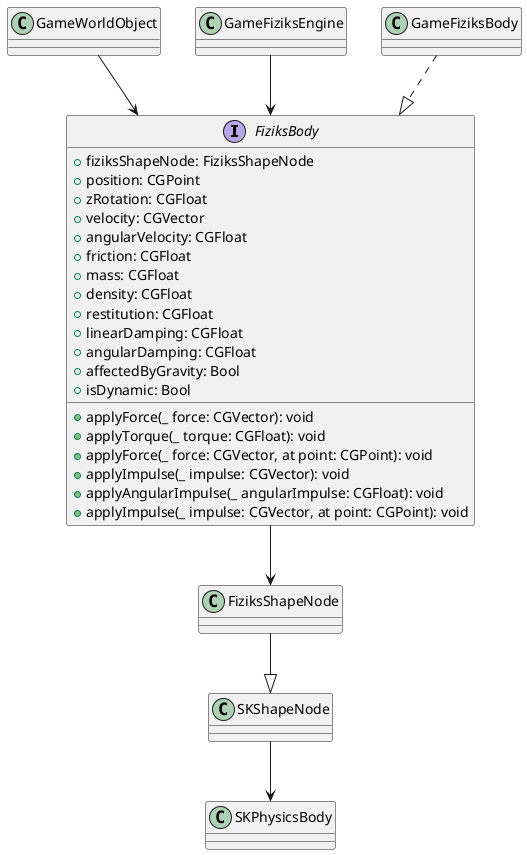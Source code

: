 @startuml
interface FiziksBody {
    + fiziksShapeNode: FiziksShapeNode
    + position: CGPoint
    + zRotation: CGFloat
    + velocity: CGVector
    + angularVelocity: CGFloat
    + friction: CGFloat
    + mass: CGFloat
    + density: CGFloat
    + restitution: CGFloat
    + linearDamping: CGFloat
    + angularDamping: CGFloat
    + affectedByGravity: Bool
    + isDynamic: Bool
    + applyForce(_ force: CGVector): void
    + applyTorque(_ torque: CGFloat): void
    + applyForce(_ force: CGVector, at point: CGPoint): void
    + applyImpulse(_ impulse: CGVector): void
    + applyAngularImpulse(_ angularImpulse: CGFloat): void
    + applyImpulse(_ impulse: CGVector, at point: CGPoint): void
}

GameWorldObject --> FiziksBody
GameFiziksEngine --> FiziksBody
FiziksBody --> FiziksShapeNode
FiziksShapeNode --|> SKShapeNode
SKShapeNode --> SKPhysicsBody
GameFiziksBody ..|> FiziksBody
@enduml